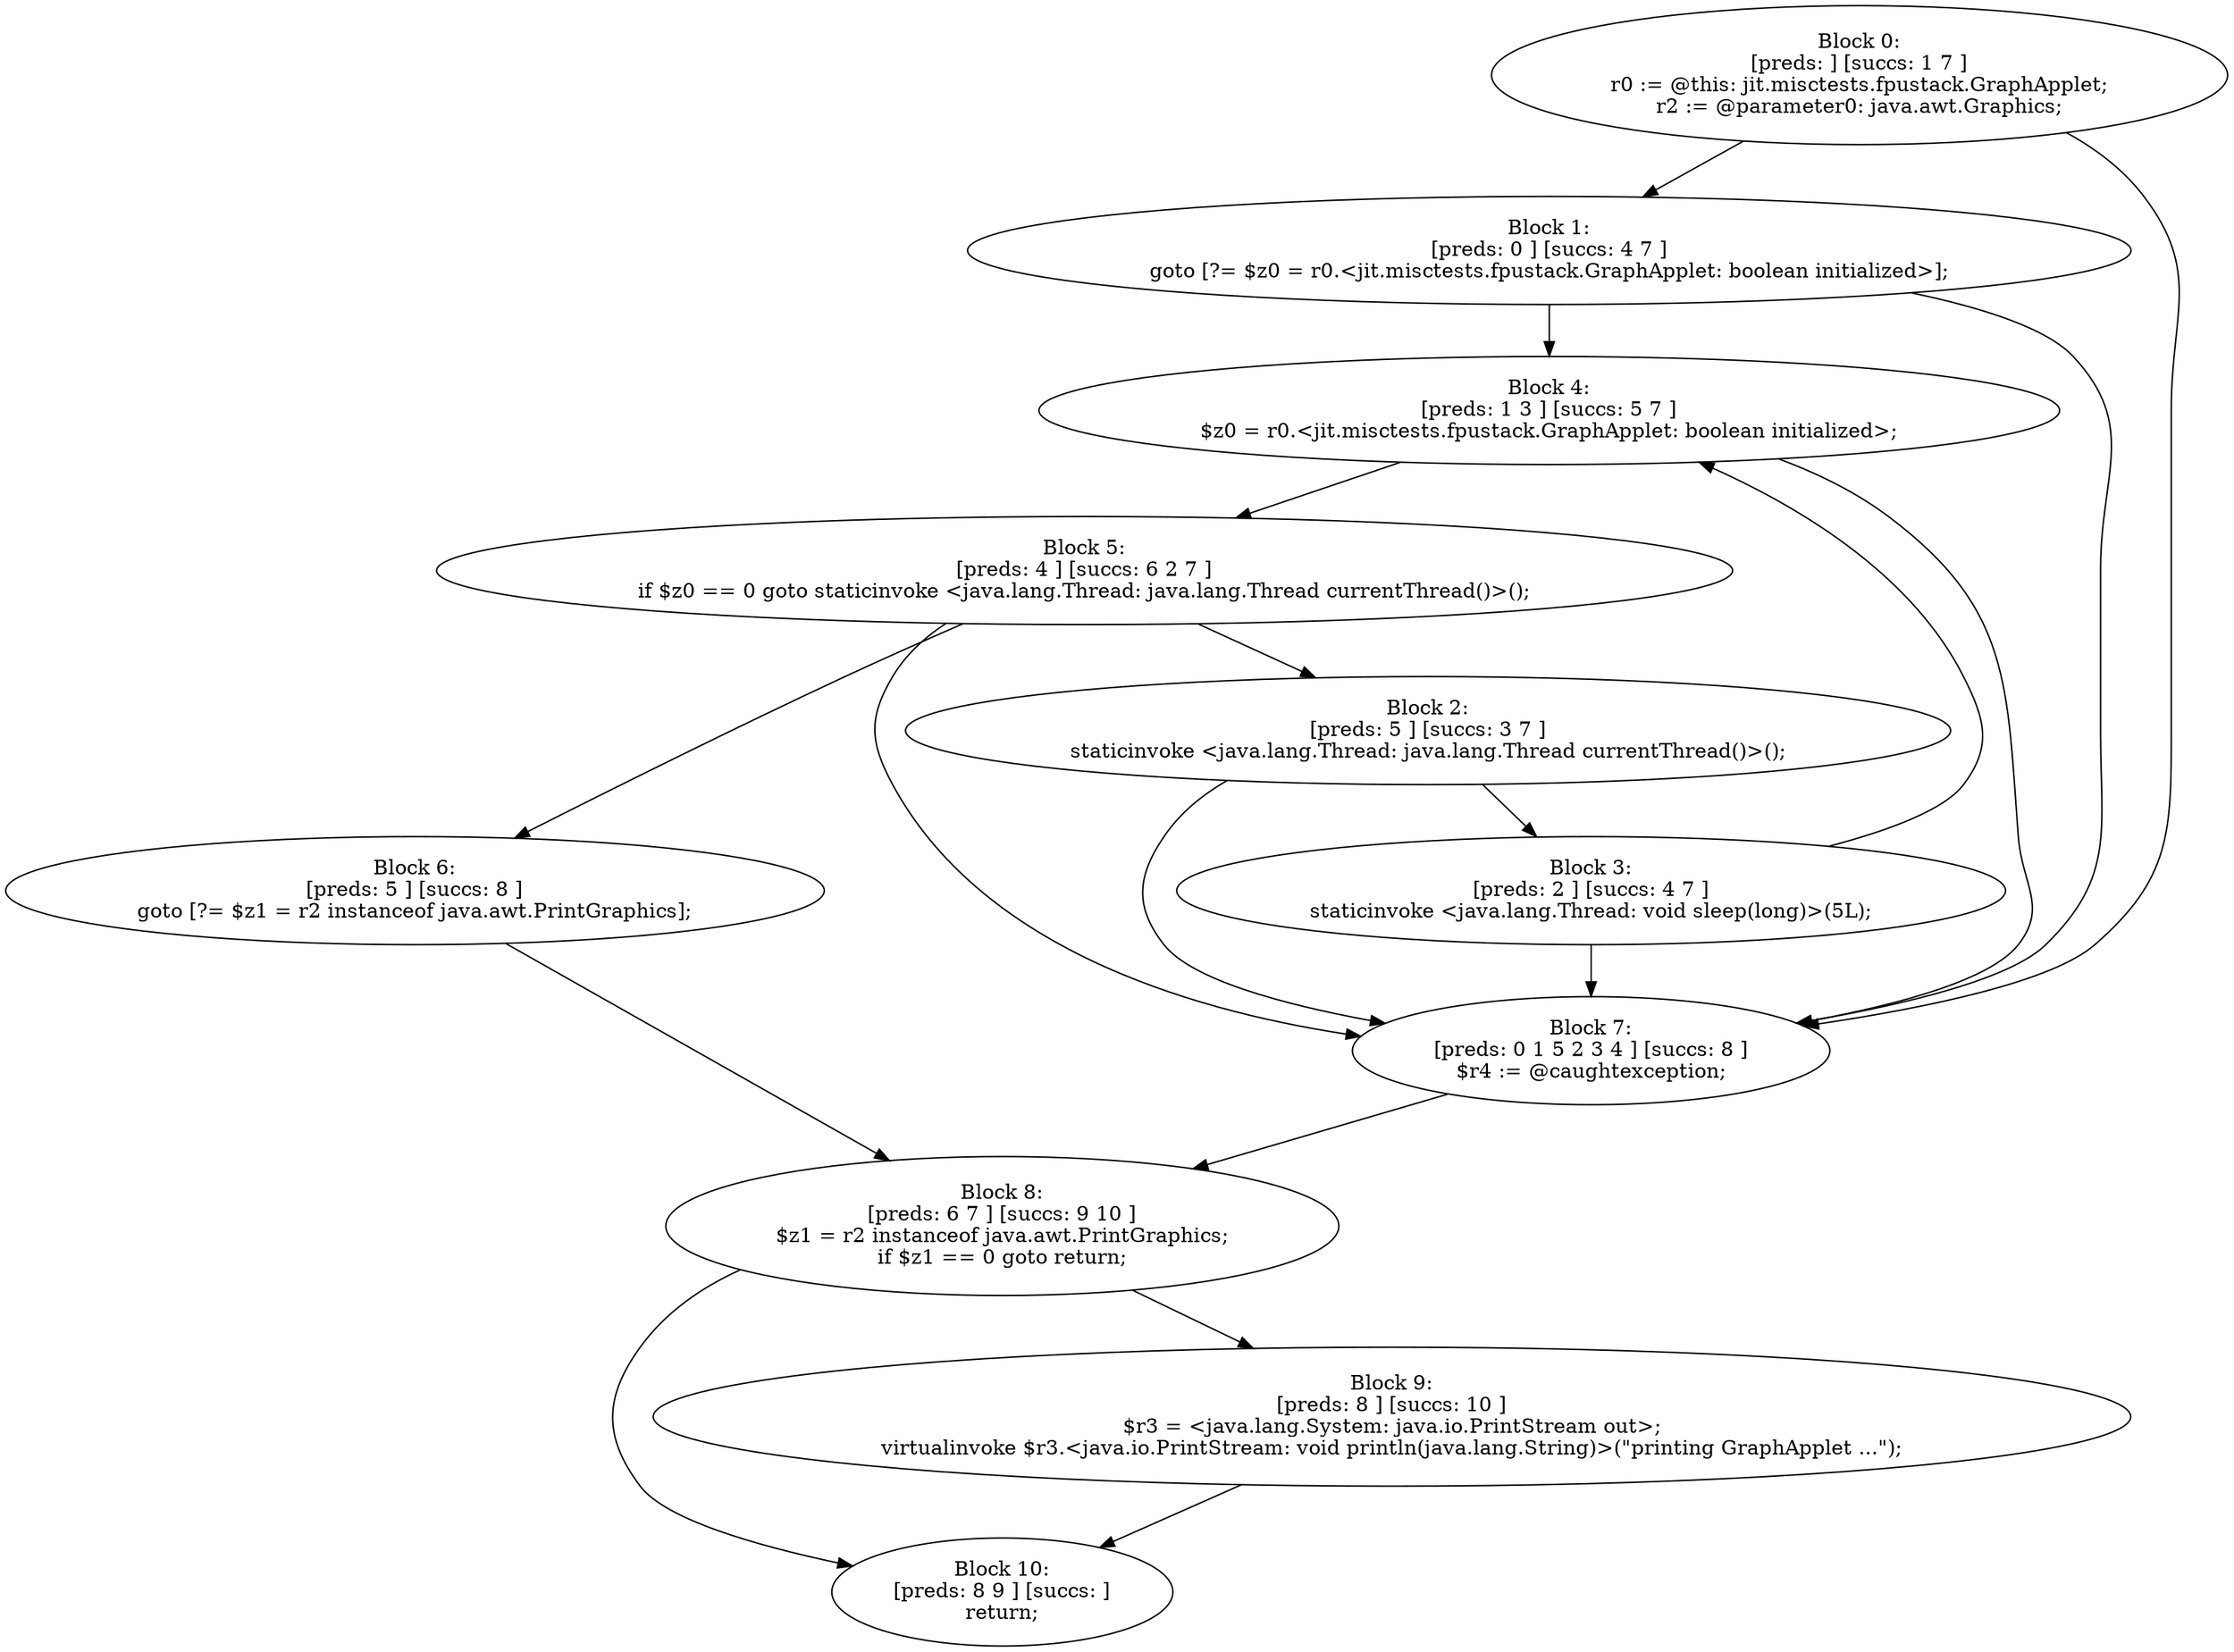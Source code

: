 digraph "unitGraph" {
    "Block 0:
[preds: ] [succs: 1 7 ]
r0 := @this: jit.misctests.fpustack.GraphApplet;
r2 := @parameter0: java.awt.Graphics;
"
    "Block 1:
[preds: 0 ] [succs: 4 7 ]
goto [?= $z0 = r0.<jit.misctests.fpustack.GraphApplet: boolean initialized>];
"
    "Block 2:
[preds: 5 ] [succs: 3 7 ]
staticinvoke <java.lang.Thread: java.lang.Thread currentThread()>();
"
    "Block 3:
[preds: 2 ] [succs: 4 7 ]
staticinvoke <java.lang.Thread: void sleep(long)>(5L);
"
    "Block 4:
[preds: 1 3 ] [succs: 5 7 ]
$z0 = r0.<jit.misctests.fpustack.GraphApplet: boolean initialized>;
"
    "Block 5:
[preds: 4 ] [succs: 6 2 7 ]
if $z0 == 0 goto staticinvoke <java.lang.Thread: java.lang.Thread currentThread()>();
"
    "Block 6:
[preds: 5 ] [succs: 8 ]
goto [?= $z1 = r2 instanceof java.awt.PrintGraphics];
"
    "Block 7:
[preds: 0 1 5 2 3 4 ] [succs: 8 ]
$r4 := @caughtexception;
"
    "Block 8:
[preds: 6 7 ] [succs: 9 10 ]
$z1 = r2 instanceof java.awt.PrintGraphics;
if $z1 == 0 goto return;
"
    "Block 9:
[preds: 8 ] [succs: 10 ]
$r3 = <java.lang.System: java.io.PrintStream out>;
virtualinvoke $r3.<java.io.PrintStream: void println(java.lang.String)>(\"printing GraphApplet ...\");
"
    "Block 10:
[preds: 8 9 ] [succs: ]
return;
"
    "Block 0:
[preds: ] [succs: 1 7 ]
r0 := @this: jit.misctests.fpustack.GraphApplet;
r2 := @parameter0: java.awt.Graphics;
"->"Block 1:
[preds: 0 ] [succs: 4 7 ]
goto [?= $z0 = r0.<jit.misctests.fpustack.GraphApplet: boolean initialized>];
";
    "Block 0:
[preds: ] [succs: 1 7 ]
r0 := @this: jit.misctests.fpustack.GraphApplet;
r2 := @parameter0: java.awt.Graphics;
"->"Block 7:
[preds: 0 1 5 2 3 4 ] [succs: 8 ]
$r4 := @caughtexception;
";
    "Block 1:
[preds: 0 ] [succs: 4 7 ]
goto [?= $z0 = r0.<jit.misctests.fpustack.GraphApplet: boolean initialized>];
"->"Block 4:
[preds: 1 3 ] [succs: 5 7 ]
$z0 = r0.<jit.misctests.fpustack.GraphApplet: boolean initialized>;
";
    "Block 1:
[preds: 0 ] [succs: 4 7 ]
goto [?= $z0 = r0.<jit.misctests.fpustack.GraphApplet: boolean initialized>];
"->"Block 7:
[preds: 0 1 5 2 3 4 ] [succs: 8 ]
$r4 := @caughtexception;
";
    "Block 2:
[preds: 5 ] [succs: 3 7 ]
staticinvoke <java.lang.Thread: java.lang.Thread currentThread()>();
"->"Block 3:
[preds: 2 ] [succs: 4 7 ]
staticinvoke <java.lang.Thread: void sleep(long)>(5L);
";
    "Block 2:
[preds: 5 ] [succs: 3 7 ]
staticinvoke <java.lang.Thread: java.lang.Thread currentThread()>();
"->"Block 7:
[preds: 0 1 5 2 3 4 ] [succs: 8 ]
$r4 := @caughtexception;
";
    "Block 3:
[preds: 2 ] [succs: 4 7 ]
staticinvoke <java.lang.Thread: void sleep(long)>(5L);
"->"Block 4:
[preds: 1 3 ] [succs: 5 7 ]
$z0 = r0.<jit.misctests.fpustack.GraphApplet: boolean initialized>;
";
    "Block 3:
[preds: 2 ] [succs: 4 7 ]
staticinvoke <java.lang.Thread: void sleep(long)>(5L);
"->"Block 7:
[preds: 0 1 5 2 3 4 ] [succs: 8 ]
$r4 := @caughtexception;
";
    "Block 4:
[preds: 1 3 ] [succs: 5 7 ]
$z0 = r0.<jit.misctests.fpustack.GraphApplet: boolean initialized>;
"->"Block 5:
[preds: 4 ] [succs: 6 2 7 ]
if $z0 == 0 goto staticinvoke <java.lang.Thread: java.lang.Thread currentThread()>();
";
    "Block 4:
[preds: 1 3 ] [succs: 5 7 ]
$z0 = r0.<jit.misctests.fpustack.GraphApplet: boolean initialized>;
"->"Block 7:
[preds: 0 1 5 2 3 4 ] [succs: 8 ]
$r4 := @caughtexception;
";
    "Block 5:
[preds: 4 ] [succs: 6 2 7 ]
if $z0 == 0 goto staticinvoke <java.lang.Thread: java.lang.Thread currentThread()>();
"->"Block 6:
[preds: 5 ] [succs: 8 ]
goto [?= $z1 = r2 instanceof java.awt.PrintGraphics];
";
    "Block 5:
[preds: 4 ] [succs: 6 2 7 ]
if $z0 == 0 goto staticinvoke <java.lang.Thread: java.lang.Thread currentThread()>();
"->"Block 2:
[preds: 5 ] [succs: 3 7 ]
staticinvoke <java.lang.Thread: java.lang.Thread currentThread()>();
";
    "Block 5:
[preds: 4 ] [succs: 6 2 7 ]
if $z0 == 0 goto staticinvoke <java.lang.Thread: java.lang.Thread currentThread()>();
"->"Block 7:
[preds: 0 1 5 2 3 4 ] [succs: 8 ]
$r4 := @caughtexception;
";
    "Block 6:
[preds: 5 ] [succs: 8 ]
goto [?= $z1 = r2 instanceof java.awt.PrintGraphics];
"->"Block 8:
[preds: 6 7 ] [succs: 9 10 ]
$z1 = r2 instanceof java.awt.PrintGraphics;
if $z1 == 0 goto return;
";
    "Block 7:
[preds: 0 1 5 2 3 4 ] [succs: 8 ]
$r4 := @caughtexception;
"->"Block 8:
[preds: 6 7 ] [succs: 9 10 ]
$z1 = r2 instanceof java.awt.PrintGraphics;
if $z1 == 0 goto return;
";
    "Block 8:
[preds: 6 7 ] [succs: 9 10 ]
$z1 = r2 instanceof java.awt.PrintGraphics;
if $z1 == 0 goto return;
"->"Block 9:
[preds: 8 ] [succs: 10 ]
$r3 = <java.lang.System: java.io.PrintStream out>;
virtualinvoke $r3.<java.io.PrintStream: void println(java.lang.String)>(\"printing GraphApplet ...\");
";
    "Block 8:
[preds: 6 7 ] [succs: 9 10 ]
$z1 = r2 instanceof java.awt.PrintGraphics;
if $z1 == 0 goto return;
"->"Block 10:
[preds: 8 9 ] [succs: ]
return;
";
    "Block 9:
[preds: 8 ] [succs: 10 ]
$r3 = <java.lang.System: java.io.PrintStream out>;
virtualinvoke $r3.<java.io.PrintStream: void println(java.lang.String)>(\"printing GraphApplet ...\");
"->"Block 10:
[preds: 8 9 ] [succs: ]
return;
";
}
